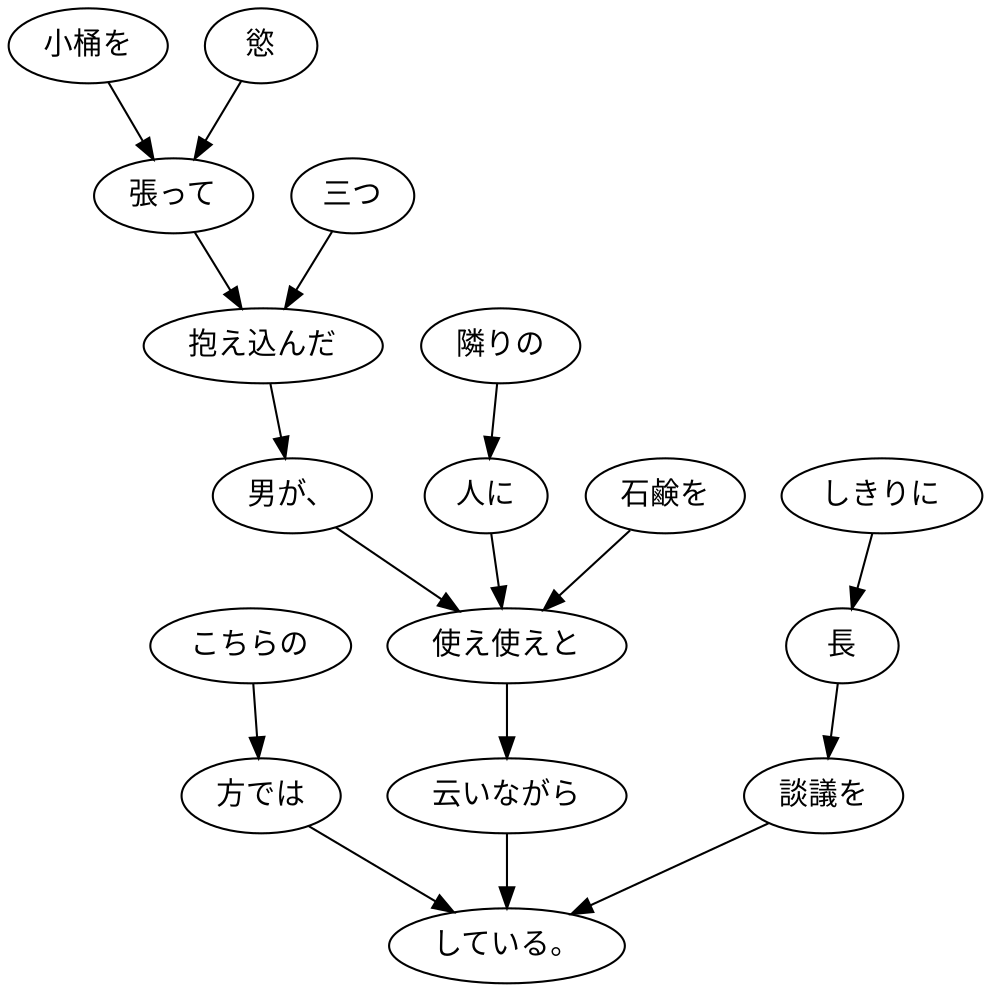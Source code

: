 digraph graph4424 {
	node0 [label="こちらの"];
	node1 [label="方では"];
	node2 [label="小桶を"];
	node3 [label="慾"];
	node4 [label="張って"];
	node5 [label="三つ"];
	node6 [label="抱え込んだ"];
	node7 [label="男が、"];
	node8 [label="隣りの"];
	node9 [label="人に"];
	node10 [label="石鹸を"];
	node11 [label="使え使えと"];
	node12 [label="云いながら"];
	node13 [label="しきりに"];
	node14 [label="長"];
	node15 [label="談議を"];
	node16 [label="している。"];
	node0 -> node1;
	node1 -> node16;
	node2 -> node4;
	node3 -> node4;
	node4 -> node6;
	node5 -> node6;
	node6 -> node7;
	node7 -> node11;
	node8 -> node9;
	node9 -> node11;
	node10 -> node11;
	node11 -> node12;
	node12 -> node16;
	node13 -> node14;
	node14 -> node15;
	node15 -> node16;
}
